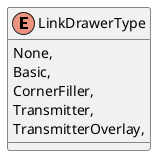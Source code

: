 @startuml
enum LinkDrawerType {
    None,
    Basic,
    CornerFiller,
    Transmitter,
    TransmitterOverlay,
}
@enduml

